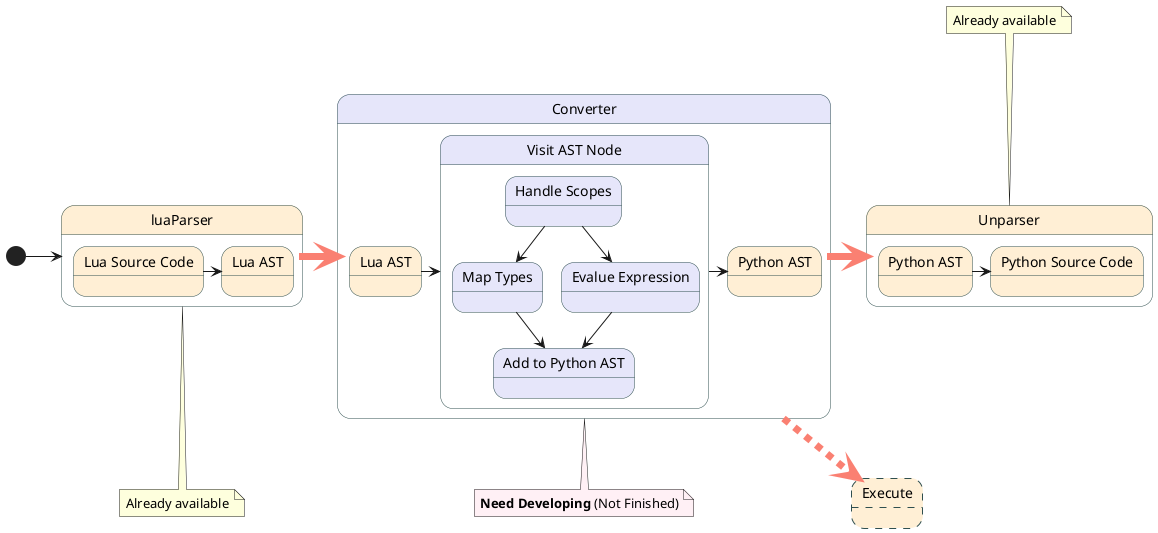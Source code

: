 @startuml
skinparam state {
    BackgroundColor PapayaWhip
    BorderColor DarkSlateGray
}

state luaParser {
  state "Lua AST" as luaast
  state "Lua Source Code" as luasource

  luasource -> luaast
}

state Converter #Lavender {
  state "Lua AST" as luaast_
  state "Visit AST Node" as visit #Lavender {
    state "Map Types" as types #Lavender
    state "Handle Scopes" as scopes #Lavender
    state "Evalue Expression" as evalue #Lavender
    state "Add to Python AST" as add #Lavender
     scopes --> types
     scopes --> evalue
     evalue --> add
     types --> add
  }
  state "Python AST" as pyast_
  luaast_ -> visit
  visit -> pyast_
}
  

state Unparser {
  state "Python AST" as pyast
  state "Python Source Code" as pycode

  pyast -> pycode
}

state Execute #line.dashed;line.bold; {

}

[*] -> luaParser 
luaParser -[#salmon,thickness=7]> Converter
Converter -[#salmon,thickness=7]> Unparser
Converter -[#salmon,dashed,thickness=7]> Execute
Unparser --[hidden]> Execute
' Execute -> [*]

note bottom of luaParser
Already available
end note


note top of Unparser
Already available
end note

note bottom of Converter #LavenderBlush
<b>Need Developing</b> (Not Finished)
end note

@enduml